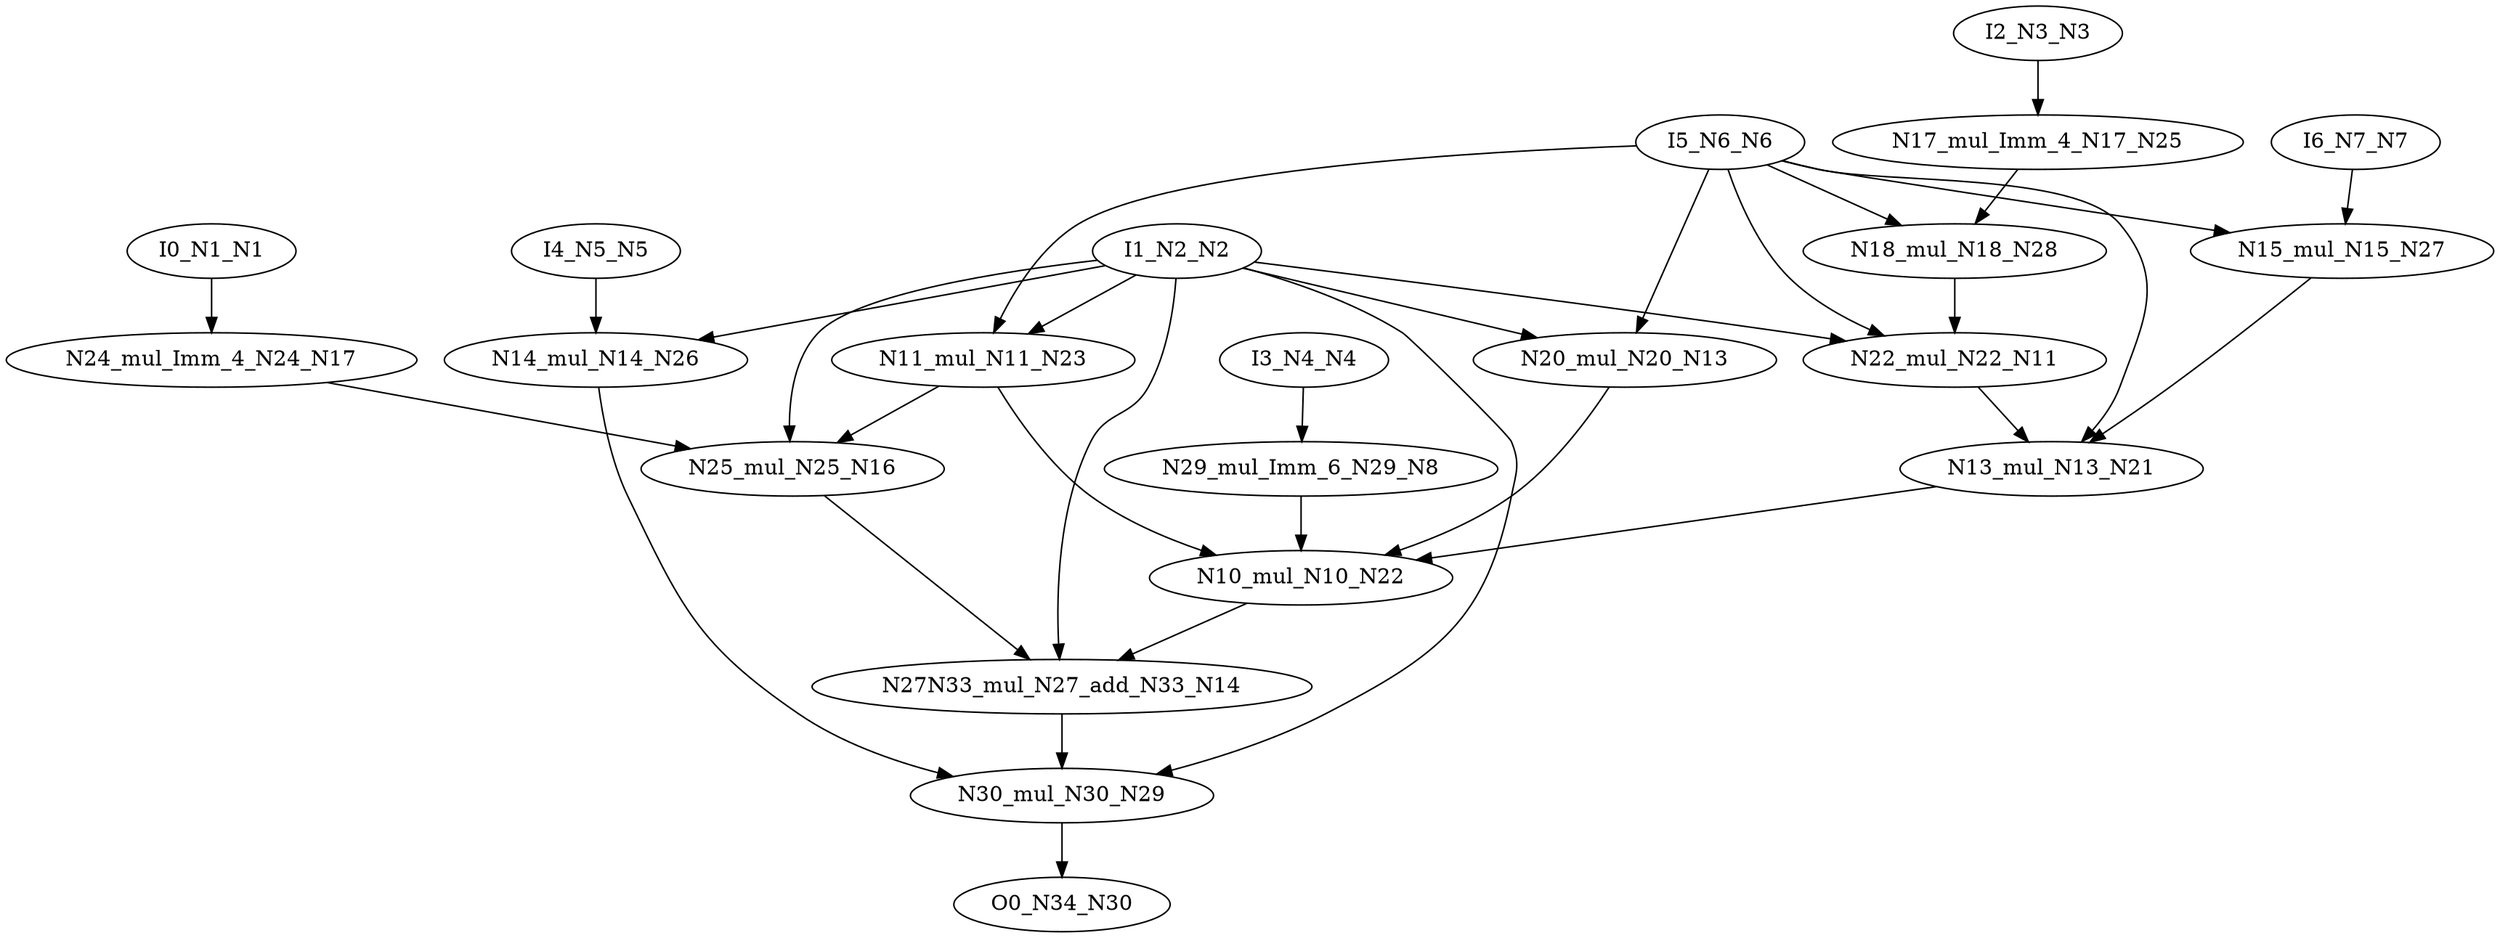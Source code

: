 digraph graphname {
N29 [color="black", ntype="operation", label="N30_mul_N30_N29"];
N28 [color="black", ntype="operation", label="N18_mul_N18_N28"];
N23 [color="black", ntype="operation", label="N11_mul_N11_N23"];
N22 [color="black", ntype="operation", label="N10_mul_N10_N22"];
N21 [color="black", ntype="operation", label="N13_mul_N13_N21"];
N27 [color="black", ntype="operation", label="N15_mul_N15_N27"];
N26 [color="black", ntype="operation", label="N14_mul_N14_N26"];
N25 [color="black", ntype="operation", label="N17_mul_Imm_4_N17_N25"];
N8 [color="black", ntype="operation", label="N29_mul_Imm_6_N29_N8"];
N1 [color="black", ntype="invar", label="I0_N1_N1"];
N2 [color="black", ntype="invar", label="I1_N2_N2"];
N3 [color="black", ntype="invar", label="I2_N3_N3"];
N4 [color="black", ntype="invar", label="I3_N4_N4"];
N5 [color="black", ntype="invar", label="I4_N5_N5"];
N6 [color="black", ntype="invar", label="I5_N6_N6"];
N7 [color="black", ntype="invar", label="I6_N7_N7"];
N13 [color="black", ntype="operation", label="N20_mul_N20_N13"];
N11 [color="black", ntype="operation", label="N22_mul_N22_N11"];
N16 [color="black", ntype="operation", label="N25_mul_N25_N16"];
N17 [color="black", ntype="operation", label="N24_mul_Imm_4_N24_N17"];
N14 [color="black", ntype="operation", label="N27N33_mul_N27_add_N33_N14"];
N30 [color="black", ntype="outvar", label="O0_N34_N30"];
N29 -> N30;
N28 -> N11;
N23 -> N22;
N23 -> N16;
N22 -> N14;
N21 -> N22;
N27 -> N21;
N26 -> N29;
N25 -> N28;
N8 -> N22;
N1 -> N17;
N2 -> N13;
N2 -> N23;
N2 -> N14;
N2 -> N11;
N2 -> N29;
N2 -> N26;
N2 -> N16;
N3 -> N25;
N4 -> N8;
N5 -> N26;
N6 -> N21;
N6 -> N28;
N6 -> N13;
N6 -> N27;
N6 -> N23;
N6 -> N11;
N7 -> N27;
N13 -> N22;
N11 -> N21;
N16 -> N14;
N17 -> N16;
N14 -> N29;
}
